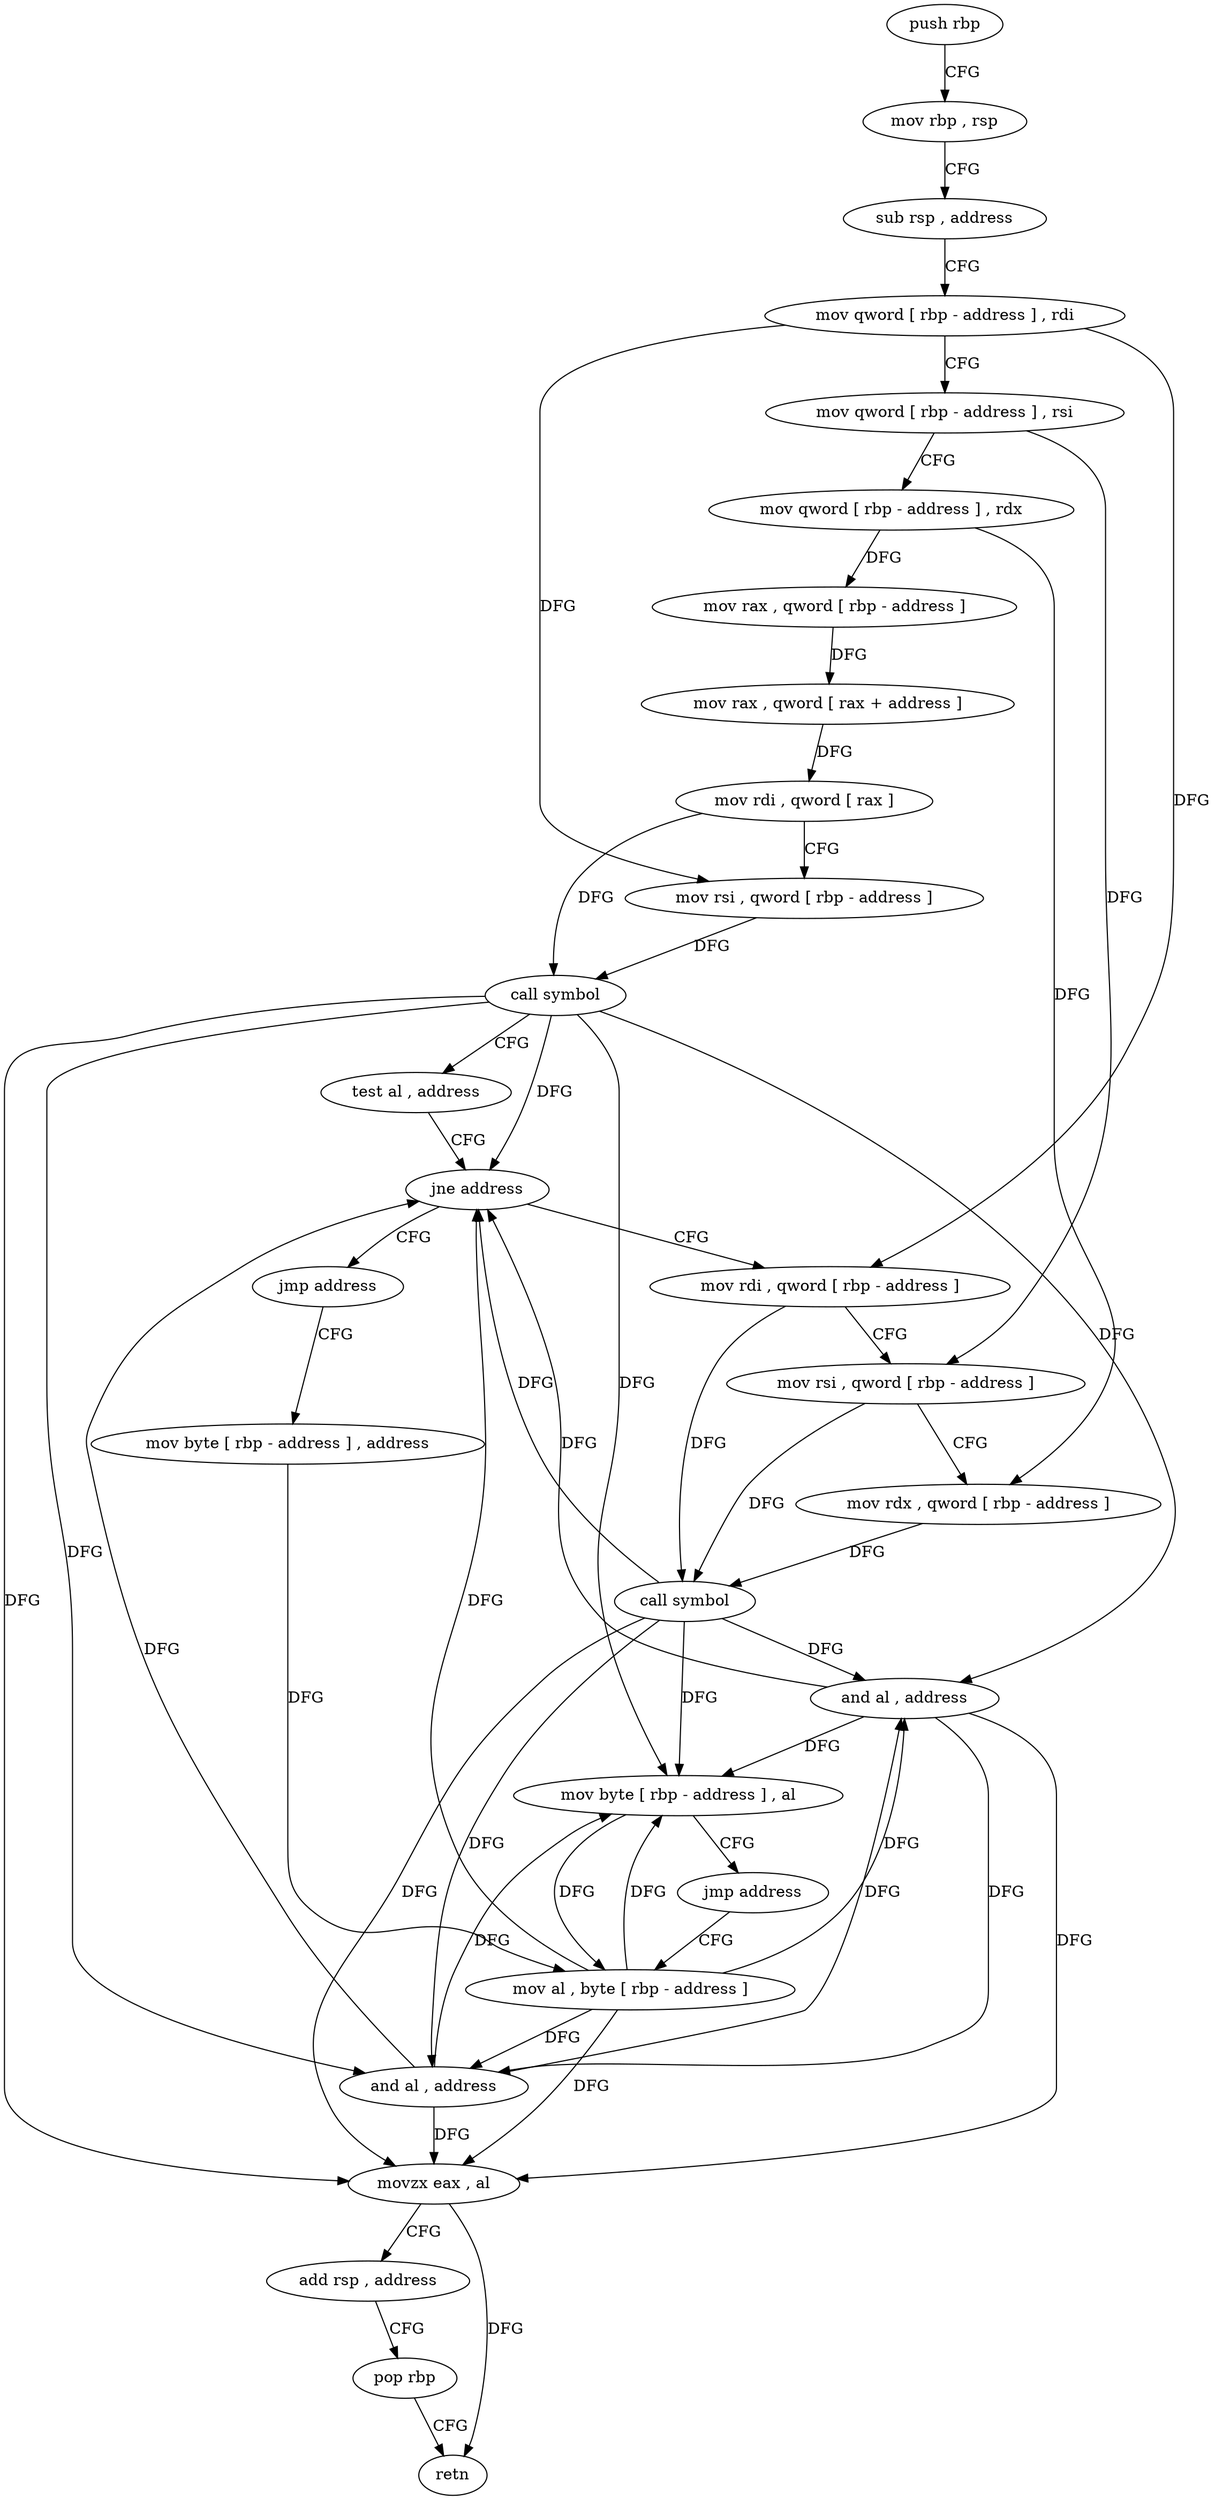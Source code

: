 digraph "func" {
"4219232" [label = "push rbp" ]
"4219233" [label = "mov rbp , rsp" ]
"4219236" [label = "sub rsp , address" ]
"4219240" [label = "mov qword [ rbp - address ] , rdi" ]
"4219244" [label = "mov qword [ rbp - address ] , rsi" ]
"4219248" [label = "mov qword [ rbp - address ] , rdx" ]
"4219252" [label = "mov rax , qword [ rbp - address ]" ]
"4219256" [label = "mov rax , qword [ rax + address ]" ]
"4219263" [label = "mov rdi , qword [ rax ]" ]
"4219266" [label = "mov rsi , qword [ rbp - address ]" ]
"4219270" [label = "call symbol" ]
"4219275" [label = "test al , address" ]
"4219277" [label = "jne address" ]
"4219288" [label = "mov rdi , qword [ rbp - address ]" ]
"4219283" [label = "jmp address" ]
"4219292" [label = "mov rsi , qword [ rbp - address ]" ]
"4219296" [label = "mov rdx , qword [ rbp - address ]" ]
"4219300" [label = "call symbol" ]
"4219305" [label = "and al , address" ]
"4219307" [label = "mov byte [ rbp - address ] , al" ]
"4219310" [label = "jmp address" ]
"4219319" [label = "mov al , byte [ rbp - address ]" ]
"4219315" [label = "mov byte [ rbp - address ] , address" ]
"4219322" [label = "and al , address" ]
"4219324" [label = "movzx eax , al" ]
"4219327" [label = "add rsp , address" ]
"4219331" [label = "pop rbp" ]
"4219332" [label = "retn" ]
"4219232" -> "4219233" [ label = "CFG" ]
"4219233" -> "4219236" [ label = "CFG" ]
"4219236" -> "4219240" [ label = "CFG" ]
"4219240" -> "4219244" [ label = "CFG" ]
"4219240" -> "4219266" [ label = "DFG" ]
"4219240" -> "4219288" [ label = "DFG" ]
"4219244" -> "4219248" [ label = "CFG" ]
"4219244" -> "4219292" [ label = "DFG" ]
"4219248" -> "4219252" [ label = "DFG" ]
"4219248" -> "4219296" [ label = "DFG" ]
"4219252" -> "4219256" [ label = "DFG" ]
"4219256" -> "4219263" [ label = "DFG" ]
"4219263" -> "4219266" [ label = "CFG" ]
"4219263" -> "4219270" [ label = "DFG" ]
"4219266" -> "4219270" [ label = "DFG" ]
"4219270" -> "4219275" [ label = "CFG" ]
"4219270" -> "4219277" [ label = "DFG" ]
"4219270" -> "4219305" [ label = "DFG" ]
"4219270" -> "4219307" [ label = "DFG" ]
"4219270" -> "4219322" [ label = "DFG" ]
"4219270" -> "4219324" [ label = "DFG" ]
"4219275" -> "4219277" [ label = "CFG" ]
"4219277" -> "4219288" [ label = "CFG" ]
"4219277" -> "4219283" [ label = "CFG" ]
"4219288" -> "4219292" [ label = "CFG" ]
"4219288" -> "4219300" [ label = "DFG" ]
"4219283" -> "4219315" [ label = "CFG" ]
"4219292" -> "4219296" [ label = "CFG" ]
"4219292" -> "4219300" [ label = "DFG" ]
"4219296" -> "4219300" [ label = "DFG" ]
"4219300" -> "4219305" [ label = "DFG" ]
"4219300" -> "4219277" [ label = "DFG" ]
"4219300" -> "4219307" [ label = "DFG" ]
"4219300" -> "4219322" [ label = "DFG" ]
"4219300" -> "4219324" [ label = "DFG" ]
"4219305" -> "4219307" [ label = "DFG" ]
"4219305" -> "4219277" [ label = "DFG" ]
"4219305" -> "4219322" [ label = "DFG" ]
"4219305" -> "4219324" [ label = "DFG" ]
"4219307" -> "4219310" [ label = "CFG" ]
"4219307" -> "4219319" [ label = "DFG" ]
"4219310" -> "4219319" [ label = "CFG" ]
"4219319" -> "4219322" [ label = "DFG" ]
"4219319" -> "4219277" [ label = "DFG" ]
"4219319" -> "4219305" [ label = "DFG" ]
"4219319" -> "4219307" [ label = "DFG" ]
"4219319" -> "4219324" [ label = "DFG" ]
"4219315" -> "4219319" [ label = "DFG" ]
"4219322" -> "4219324" [ label = "DFG" ]
"4219322" -> "4219277" [ label = "DFG" ]
"4219322" -> "4219305" [ label = "DFG" ]
"4219322" -> "4219307" [ label = "DFG" ]
"4219324" -> "4219327" [ label = "CFG" ]
"4219324" -> "4219332" [ label = "DFG" ]
"4219327" -> "4219331" [ label = "CFG" ]
"4219331" -> "4219332" [ label = "CFG" ]
}
